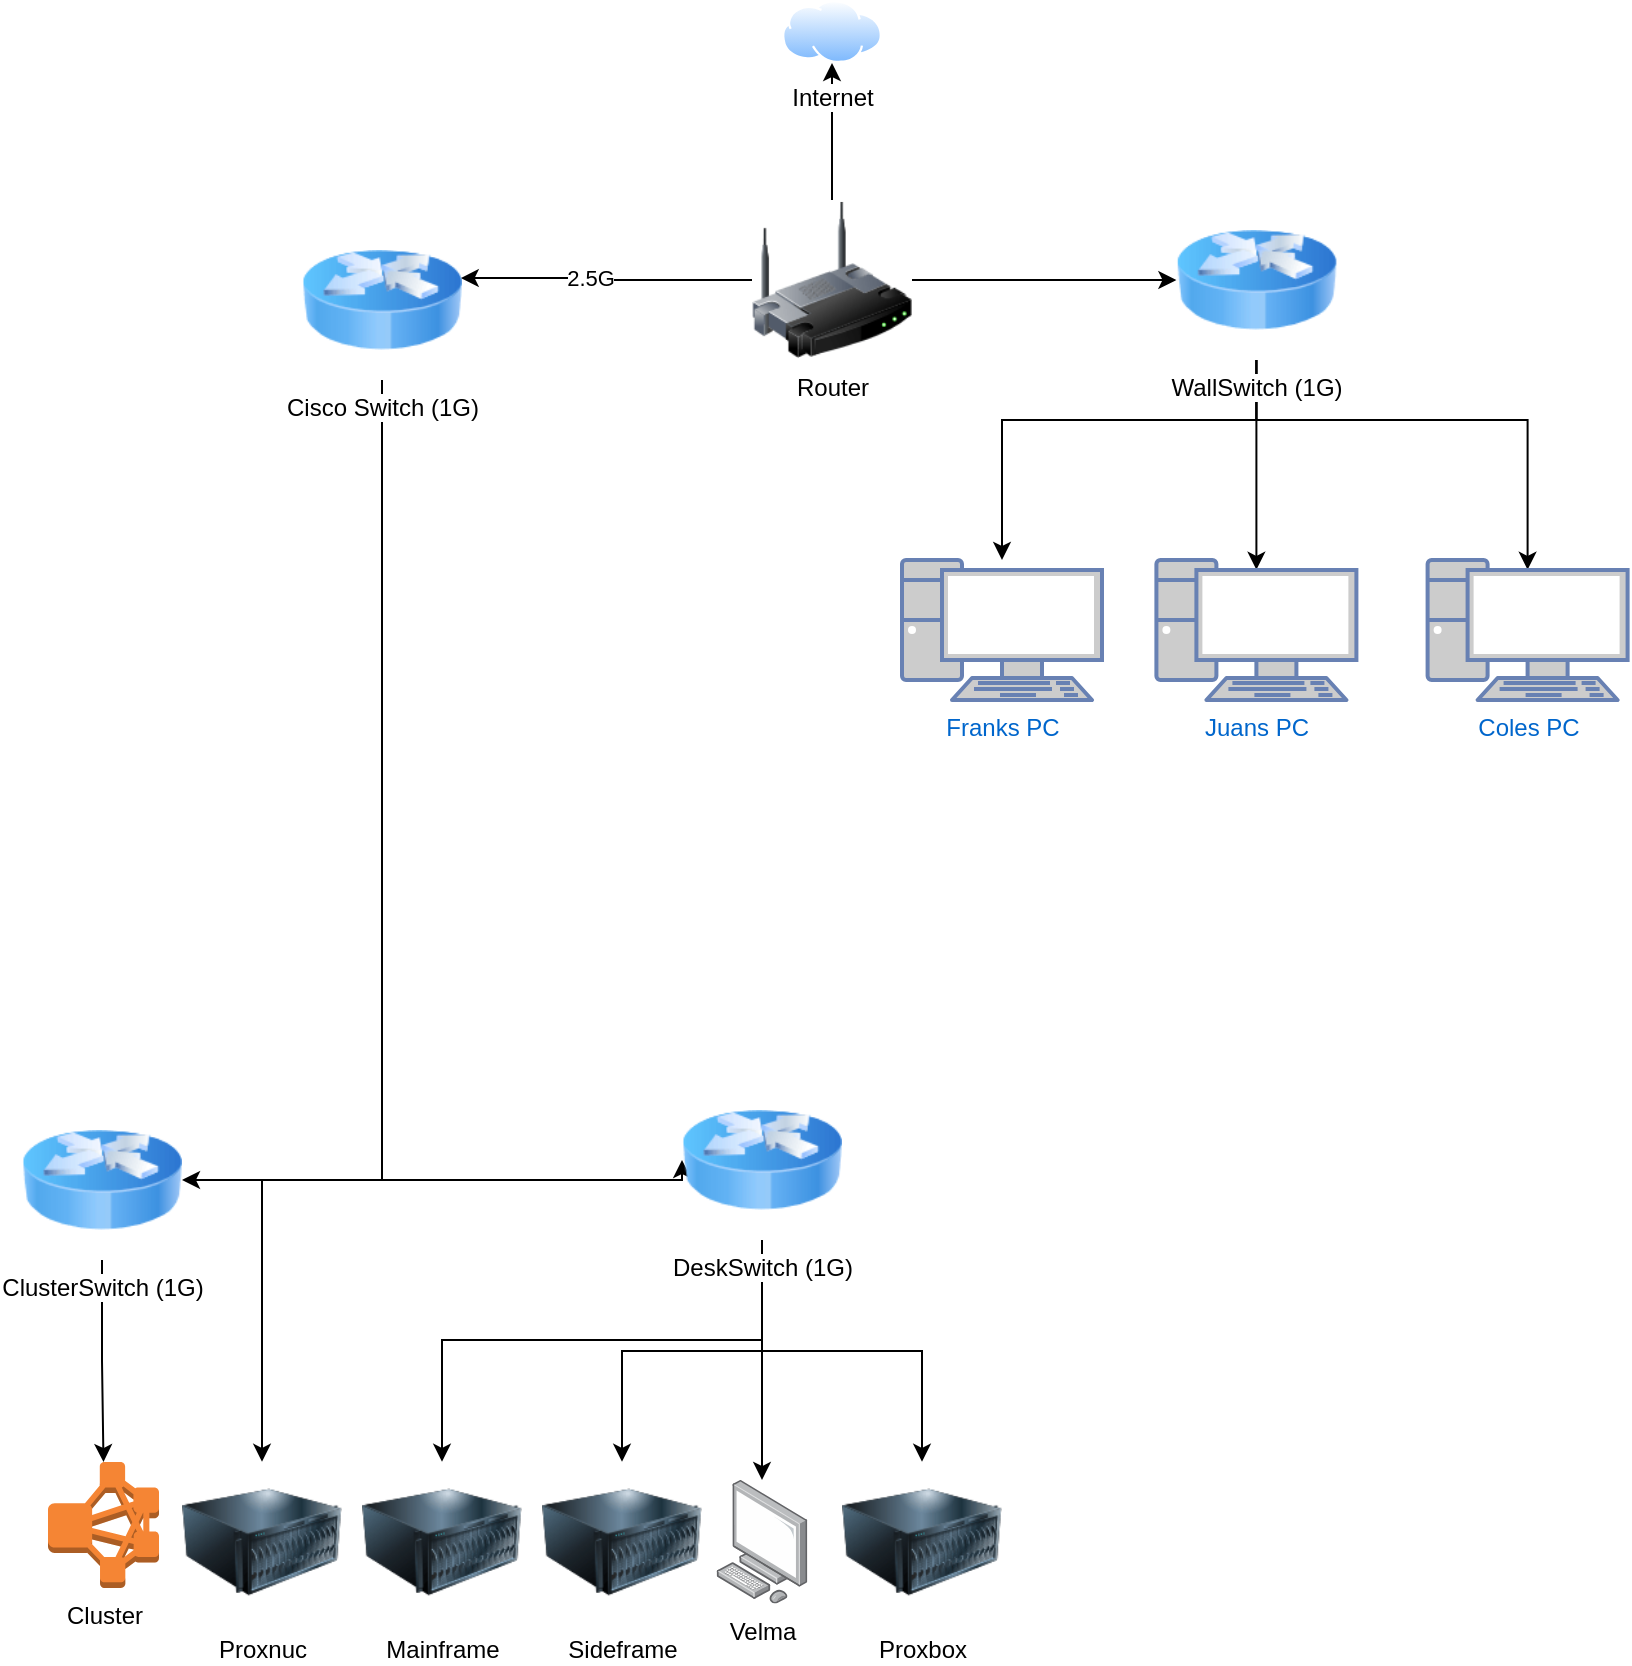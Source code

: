 <mxfile version="19.0.3" type="device"><diagram id="sC9FOwwF8s5DHnJK-g_F" name="Page-1"><mxGraphModel dx="1185" dy="721" grid="1" gridSize="10" guides="1" tooltips="1" connect="1" arrows="1" fold="1" page="1" pageScale="1" pageWidth="850" pageHeight="1100" math="0" shadow="0"><root><mxCell id="0"/><mxCell id="1" parent="0"/><mxCell id="rFLBpYzKhde2CzDhWRgD-31" style="edgeStyle=orthogonalEdgeStyle;rounded=0;orthogonalLoop=1;jettySize=auto;html=1;entryX=0.5;entryY=1;entryDx=0;entryDy=0;" parent="1" source="rFLBpYzKhde2CzDhWRgD-1" target="rFLBpYzKhde2CzDhWRgD-30" edge="1"><mxGeometry relative="1" as="geometry"/></mxCell><mxCell id="bpXeSNYrtON__8pFotDl-1" style="edgeStyle=orthogonalEdgeStyle;rounded=0;orthogonalLoop=1;jettySize=auto;html=1;entryX=0.992;entryY=0.363;entryDx=0;entryDy=0;entryPerimeter=0;" edge="1" parent="1" source="rFLBpYzKhde2CzDhWRgD-1" target="rFLBpYzKhde2CzDhWRgD-4"><mxGeometry relative="1" as="geometry"/></mxCell><mxCell id="bpXeSNYrtON__8pFotDl-9" value="2.5G" style="edgeLabel;html=1;align=center;verticalAlign=middle;resizable=0;points=[];" vertex="1" connectable="0" parent="bpXeSNYrtON__8pFotDl-1"><mxGeometry x="0.118" relative="1" as="geometry"><mxPoint as="offset"/></mxGeometry></mxCell><mxCell id="bpXeSNYrtON__8pFotDl-2" style="edgeStyle=orthogonalEdgeStyle;rounded=0;orthogonalLoop=1;jettySize=auto;html=1;" edge="1" parent="1" source="rFLBpYzKhde2CzDhWRgD-1" target="rFLBpYzKhde2CzDhWRgD-2"><mxGeometry relative="1" as="geometry"/></mxCell><mxCell id="rFLBpYzKhde2CzDhWRgD-1" value="Router" style="image;html=1;image=img/lib/clip_art/networking/Wireless_Router_128x128.png" parent="1" vertex="1"><mxGeometry x="385" y="110" width="80" height="80" as="geometry"/></mxCell><mxCell id="bpXeSNYrtON__8pFotDl-3" style="edgeStyle=orthogonalEdgeStyle;rounded=0;orthogonalLoop=1;jettySize=auto;html=1;entryX=0.5;entryY=0.07;entryDx=0;entryDy=0;entryPerimeter=0;" edge="1" parent="1" source="rFLBpYzKhde2CzDhWRgD-2" target="rFLBpYzKhde2CzDhWRgD-33"><mxGeometry relative="1" as="geometry"/></mxCell><mxCell id="bpXeSNYrtON__8pFotDl-4" style="edgeStyle=orthogonalEdgeStyle;rounded=0;orthogonalLoop=1;jettySize=auto;html=1;" edge="1" parent="1" source="rFLBpYzKhde2CzDhWRgD-2" target="rFLBpYzKhde2CzDhWRgD-34"><mxGeometry relative="1" as="geometry"><Array as="points"><mxPoint x="637" y="220"/><mxPoint x="510" y="220"/></Array></mxGeometry></mxCell><mxCell id="bpXeSNYrtON__8pFotDl-5" style="edgeStyle=orthogonalEdgeStyle;rounded=0;orthogonalLoop=1;jettySize=auto;html=1;entryX=0.5;entryY=0.07;entryDx=0;entryDy=0;entryPerimeter=0;" edge="1" parent="1" source="rFLBpYzKhde2CzDhWRgD-2" target="rFLBpYzKhde2CzDhWRgD-32"><mxGeometry relative="1" as="geometry"><Array as="points"><mxPoint x="637" y="220"/><mxPoint x="773" y="220"/></Array></mxGeometry></mxCell><mxCell id="rFLBpYzKhde2CzDhWRgD-2" value="WallSwitch (1G)" style="image;html=1;image=img/lib/clip_art/networking/Router_Icon_128x128.png" parent="1" vertex="1"><mxGeometry x="597.2" y="110" width="80" height="80" as="geometry"/></mxCell><mxCell id="bpXeSNYrtON__8pFotDl-6" style="edgeStyle=orthogonalEdgeStyle;rounded=0;orthogonalLoop=1;jettySize=auto;html=1;" edge="1" parent="1" source="rFLBpYzKhde2CzDhWRgD-4" target="rFLBpYzKhde2CzDhWRgD-7"><mxGeometry relative="1" as="geometry"><Array as="points"><mxPoint x="200" y="600"/></Array></mxGeometry></mxCell><mxCell id="bpXeSNYrtON__8pFotDl-7" style="edgeStyle=orthogonalEdgeStyle;rounded=0;orthogonalLoop=1;jettySize=auto;html=1;entryX=0;entryY=0.5;entryDx=0;entryDy=0;" edge="1" parent="1" source="rFLBpYzKhde2CzDhWRgD-4" target="rFLBpYzKhde2CzDhWRgD-8"><mxGeometry relative="1" as="geometry"><Array as="points"><mxPoint x="200" y="600"/><mxPoint x="350" y="600"/></Array></mxGeometry></mxCell><mxCell id="bpXeSNYrtON__8pFotDl-8" style="edgeStyle=orthogonalEdgeStyle;rounded=0;orthogonalLoop=1;jettySize=auto;html=1;" edge="1" parent="1" source="rFLBpYzKhde2CzDhWRgD-4" target="rFLBpYzKhde2CzDhWRgD-26"><mxGeometry relative="1" as="geometry"><Array as="points"><mxPoint x="200" y="600"/><mxPoint x="140" y="600"/></Array></mxGeometry></mxCell><mxCell id="rFLBpYzKhde2CzDhWRgD-4" value="Cisco Switch (1G)" style="image;html=1;image=img/lib/clip_art/networking/Router_Icon_128x128.png" parent="1" vertex="1"><mxGeometry x="160" y="120" width="80" height="80" as="geometry"/></mxCell><mxCell id="rFLBpYzKhde2CzDhWRgD-25" style="edgeStyle=orthogonalEdgeStyle;rounded=0;orthogonalLoop=1;jettySize=auto;html=1;" parent="1" source="rFLBpYzKhde2CzDhWRgD-7" target="rFLBpYzKhde2CzDhWRgD-24" edge="1"><mxGeometry relative="1" as="geometry"/></mxCell><mxCell id="rFLBpYzKhde2CzDhWRgD-7" value="ClusterSwitch (1G)" style="image;html=1;image=img/lib/clip_art/networking/Router_Icon_128x128.png" parent="1" vertex="1"><mxGeometry x="20" y="560" width="80" height="80" as="geometry"/></mxCell><mxCell id="rFLBpYzKhde2CzDhWRgD-14" style="edgeStyle=orthogonalEdgeStyle;rounded=0;orthogonalLoop=1;jettySize=auto;html=1;" parent="1" source="rFLBpYzKhde2CzDhWRgD-8" target="rFLBpYzKhde2CzDhWRgD-13" edge="1"><mxGeometry relative="1" as="geometry"/></mxCell><mxCell id="rFLBpYzKhde2CzDhWRgD-20" style="edgeStyle=orthogonalEdgeStyle;rounded=0;orthogonalLoop=1;jettySize=auto;html=1;" parent="1" source="rFLBpYzKhde2CzDhWRgD-8" target="rFLBpYzKhde2CzDhWRgD-16" edge="1"><mxGeometry relative="1" as="geometry"/></mxCell><mxCell id="rFLBpYzKhde2CzDhWRgD-21" style="edgeStyle=orthogonalEdgeStyle;rounded=0;orthogonalLoop=1;jettySize=auto;html=1;" parent="1" source="rFLBpYzKhde2CzDhWRgD-8" target="rFLBpYzKhde2CzDhWRgD-19" edge="1"><mxGeometry relative="1" as="geometry"/></mxCell><mxCell id="rFLBpYzKhde2CzDhWRgD-23" style="edgeStyle=orthogonalEdgeStyle;rounded=0;orthogonalLoop=1;jettySize=auto;html=1;" parent="1" source="rFLBpYzKhde2CzDhWRgD-8" target="rFLBpYzKhde2CzDhWRgD-15" edge="1"><mxGeometry relative="1" as="geometry"><Array as="points"><mxPoint x="390" y="680"/><mxPoint x="230" y="680"/></Array></mxGeometry></mxCell><mxCell id="rFLBpYzKhde2CzDhWRgD-8" value="DeskSwitch (1G)" style="image;html=1;image=img/lib/clip_art/networking/Router_Icon_128x128.png" parent="1" vertex="1"><mxGeometry x="350" y="550" width="80" height="80" as="geometry"/></mxCell><mxCell id="rFLBpYzKhde2CzDhWRgD-13" value="Velma" style="points=[];aspect=fixed;html=1;align=center;shadow=0;dashed=0;image;image=img/lib/allied_telesis/computer_and_terminals/Personal_Computer.svg;" parent="1" vertex="1"><mxGeometry x="367.2" y="750" width="45.6" height="61.8" as="geometry"/></mxCell><mxCell id="rFLBpYzKhde2CzDhWRgD-15" value="Mainframe" style="image;html=1;image=img/lib/clip_art/computers/Server_128x128.png" parent="1" vertex="1"><mxGeometry x="190" y="740.9" width="80" height="80" as="geometry"/></mxCell><mxCell id="rFLBpYzKhde2CzDhWRgD-16" value="Sideframe" style="image;html=1;image=img/lib/clip_art/computers/Server_128x128.png" parent="1" vertex="1"><mxGeometry x="280" y="740.9" width="80" height="80" as="geometry"/></mxCell><mxCell id="rFLBpYzKhde2CzDhWRgD-19" value="Proxbox" style="image;html=1;image=img/lib/clip_art/computers/Server_128x128.png" parent="1" vertex="1"><mxGeometry x="430" y="740.9" width="80" height="80" as="geometry"/></mxCell><mxCell id="rFLBpYzKhde2CzDhWRgD-24" value="Cluster&lt;br&gt;" style="outlineConnect=0;dashed=0;verticalLabelPosition=bottom;verticalAlign=top;align=center;html=1;shape=mxgraph.aws3.emr_cluster;fillColor=#F58534;gradientColor=none;" parent="1" vertex="1"><mxGeometry x="33" y="741" width="55.5" height="63" as="geometry"/></mxCell><mxCell id="rFLBpYzKhde2CzDhWRgD-26" value="Proxnuc" style="image;html=1;image=img/lib/clip_art/computers/Server_128x128.png" parent="1" vertex="1"><mxGeometry x="100" y="740.9" width="80" height="80" as="geometry"/></mxCell><mxCell id="rFLBpYzKhde2CzDhWRgD-30" value="Internet&lt;br&gt;" style="aspect=fixed;perimeter=ellipsePerimeter;html=1;align=center;shadow=0;dashed=0;spacingTop=3;image;image=img/lib/active_directory/internet_cloud.svg;" parent="1" vertex="1"><mxGeometry x="400" y="10" width="50" height="31.5" as="geometry"/></mxCell><mxCell id="rFLBpYzKhde2CzDhWRgD-32" value="Coles PC&lt;br&gt;" style="fontColor=#0066CC;verticalAlign=top;verticalLabelPosition=bottom;labelPosition=center;align=center;html=1;outlineConnect=0;fillColor=#CCCCCC;strokeColor=#6881B3;gradientColor=none;gradientDirection=north;strokeWidth=2;shape=mxgraph.networks.pc;" parent="1" vertex="1"><mxGeometry x="722.8" y="290" width="100" height="70" as="geometry"/></mxCell><mxCell id="rFLBpYzKhde2CzDhWRgD-33" value="Juans PC" style="fontColor=#0066CC;verticalAlign=top;verticalLabelPosition=bottom;labelPosition=center;align=center;html=1;outlineConnect=0;fillColor=#CCCCCC;strokeColor=#6881B3;gradientColor=none;gradientDirection=north;strokeWidth=2;shape=mxgraph.networks.pc;" parent="1" vertex="1"><mxGeometry x="587.2" y="290" width="100" height="70" as="geometry"/></mxCell><mxCell id="rFLBpYzKhde2CzDhWRgD-34" value="Franks&amp;nbsp;PC" style="fontColor=#0066CC;verticalAlign=top;verticalLabelPosition=bottom;labelPosition=center;align=center;html=1;outlineConnect=0;fillColor=#CCCCCC;strokeColor=#6881B3;gradientColor=none;gradientDirection=north;strokeWidth=2;shape=mxgraph.networks.pc;" parent="1" vertex="1"><mxGeometry x="460.0" y="290" width="100" height="70" as="geometry"/></mxCell></root></mxGraphModel></diagram></mxfile>